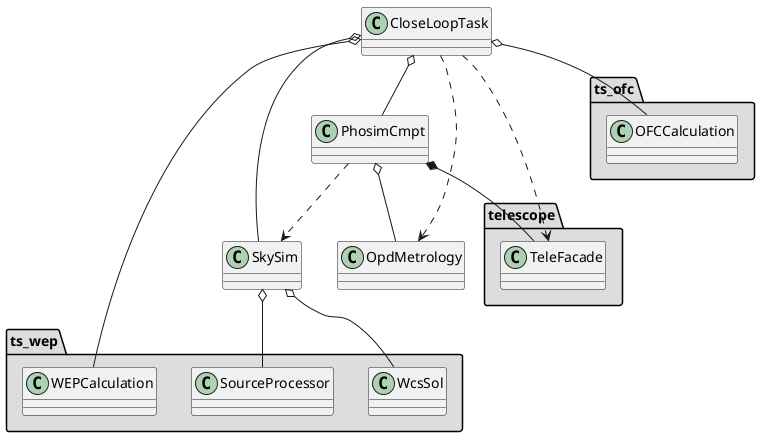 @startuml
package "telescope" #DDDDDD {
  class TeleFacade
}

package "ts_wep" #DDDDDD {
  class WEPCalculation
  class SourceProcessor
  class WcsSol
}

package "ts_ofc" #DDDDDD {
  class OFCCalculation
}

PhosimCmpt ..> SkySim
PhosimCmpt o-- OpdMetrology
PhosimCmpt *-- TeleFacade
SkySim o-- SourceProcessor
SkySim o-- WcsSol
CloseLoopTask o-- SkySim
CloseLoopTask o-- WEPCalculation
CloseLoopTask o-- OFCCalculation
CloseLoopTask o-- PhosimCmpt
CloseLoopTask ..> TeleFacade
CloseLoopTask ..> OpdMetrology
@enduml
